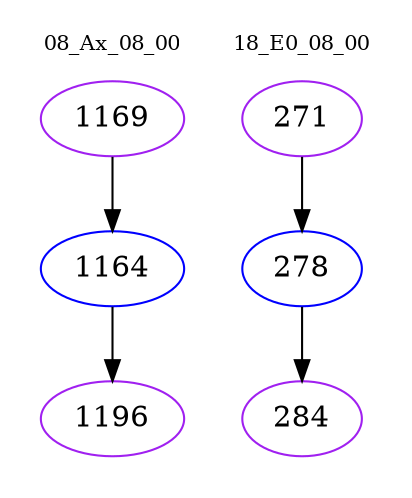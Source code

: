 digraph{
subgraph cluster_0 {
color = white
label = "08_Ax_08_00";
fontsize=10;
T0_1169 [label="1169", color="purple"]
T0_1169 -> T0_1164 [color="black"]
T0_1164 [label="1164", color="blue"]
T0_1164 -> T0_1196 [color="black"]
T0_1196 [label="1196", color="purple"]
}
subgraph cluster_1 {
color = white
label = "18_E0_08_00";
fontsize=10;
T1_271 [label="271", color="purple"]
T1_271 -> T1_278 [color="black"]
T1_278 [label="278", color="blue"]
T1_278 -> T1_284 [color="black"]
T1_284 [label="284", color="purple"]
}
}
